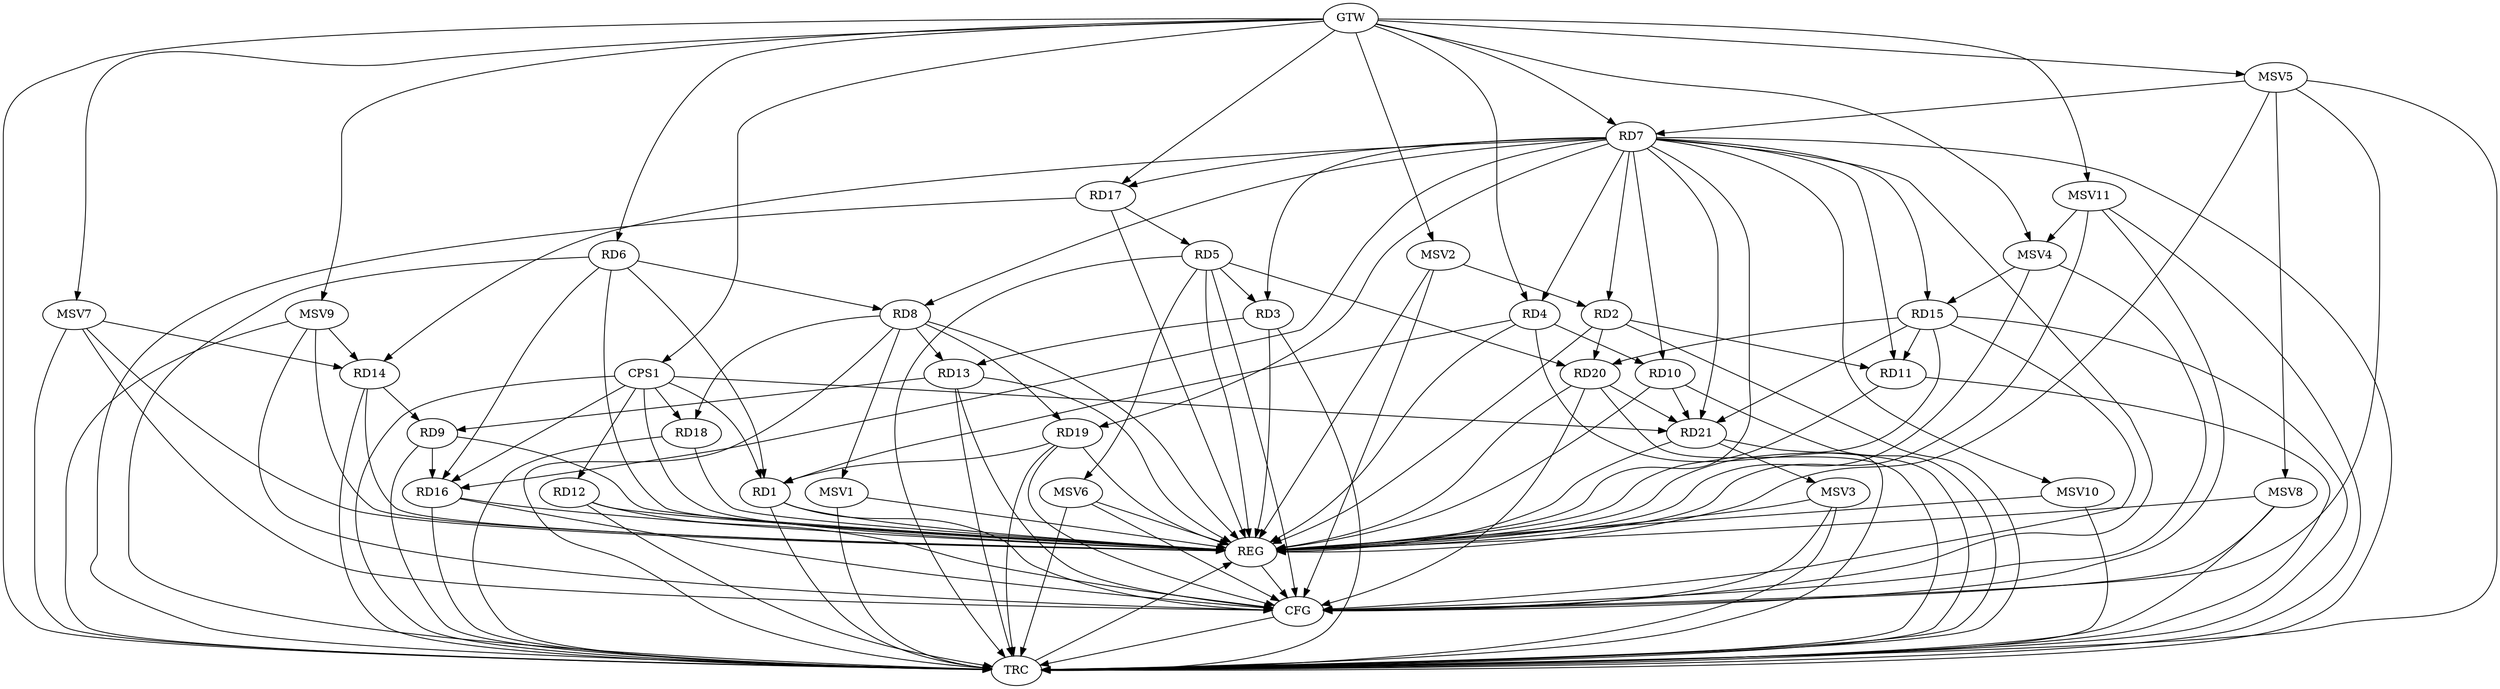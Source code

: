 strict digraph G {
  RD1 [ label="RD1" ];
  RD2 [ label="RD2" ];
  RD3 [ label="RD3" ];
  RD4 [ label="RD4" ];
  RD5 [ label="RD5" ];
  RD6 [ label="RD6" ];
  RD7 [ label="RD7" ];
  RD8 [ label="RD8" ];
  RD9 [ label="RD9" ];
  RD10 [ label="RD10" ];
  RD11 [ label="RD11" ];
  RD12 [ label="RD12" ];
  RD13 [ label="RD13" ];
  RD14 [ label="RD14" ];
  RD15 [ label="RD15" ];
  RD16 [ label="RD16" ];
  RD17 [ label="RD17" ];
  RD18 [ label="RD18" ];
  RD19 [ label="RD19" ];
  RD20 [ label="RD20" ];
  RD21 [ label="RD21" ];
  CPS1 [ label="CPS1" ];
  GTW [ label="GTW" ];
  REG [ label="REG" ];
  CFG [ label="CFG" ];
  TRC [ label="TRC" ];
  MSV1 [ label="MSV1" ];
  MSV2 [ label="MSV2" ];
  MSV3 [ label="MSV3" ];
  MSV4 [ label="MSV4" ];
  MSV5 [ label="MSV5" ];
  MSV6 [ label="MSV6" ];
  MSV7 [ label="MSV7" ];
  MSV8 [ label="MSV8" ];
  MSV9 [ label="MSV9" ];
  MSV10 [ label="MSV10" ];
  MSV11 [ label="MSV11" ];
  RD4 -> RD1;
  RD6 -> RD1;
  RD19 -> RD1;
  RD2 -> RD11;
  RD2 -> RD20;
  RD5 -> RD3;
  RD3 -> RD13;
  RD4 -> RD10;
  RD17 -> RD5;
  RD5 -> RD20;
  RD6 -> RD8;
  RD6 -> RD16;
  RD7 -> RD8;
  RD7 -> RD15;
  RD7 -> RD19;
  RD7 -> RD21;
  RD8 -> RD13;
  RD8 -> RD18;
  RD8 -> RD19;
  RD13 -> RD9;
  RD14 -> RD9;
  RD9 -> RD16;
  RD10 -> RD21;
  RD15 -> RD11;
  RD15 -> RD20;
  RD15 -> RD21;
  RD20 -> RD21;
  CPS1 -> RD1;
  CPS1 -> RD12;
  CPS1 -> RD16;
  CPS1 -> RD18;
  CPS1 -> RD21;
  GTW -> RD4;
  GTW -> RD6;
  GTW -> RD7;
  GTW -> RD17;
  GTW -> CPS1;
  RD1 -> REG;
  RD2 -> REG;
  RD3 -> REG;
  RD4 -> REG;
  RD5 -> REG;
  RD6 -> REG;
  RD7 -> REG;
  RD8 -> REG;
  RD9 -> REG;
  RD10 -> REG;
  RD11 -> REG;
  RD12 -> REG;
  RD13 -> REG;
  RD14 -> REG;
  RD15 -> REG;
  RD16 -> REG;
  RD17 -> REG;
  RD18 -> REG;
  RD19 -> REG;
  RD20 -> REG;
  RD21 -> REG;
  CPS1 -> REG;
  RD16 -> CFG;
  RD15 -> CFG;
  RD19 -> CFG;
  RD5 -> CFG;
  RD20 -> CFG;
  RD7 -> CFG;
  RD13 -> CFG;
  RD12 -> CFG;
  RD1 -> CFG;
  REG -> CFG;
  RD1 -> TRC;
  RD2 -> TRC;
  RD3 -> TRC;
  RD4 -> TRC;
  RD5 -> TRC;
  RD6 -> TRC;
  RD7 -> TRC;
  RD8 -> TRC;
  RD9 -> TRC;
  RD10 -> TRC;
  RD11 -> TRC;
  RD12 -> TRC;
  RD13 -> TRC;
  RD14 -> TRC;
  RD15 -> TRC;
  RD16 -> TRC;
  RD17 -> TRC;
  RD18 -> TRC;
  RD19 -> TRC;
  RD20 -> TRC;
  RD21 -> TRC;
  CPS1 -> TRC;
  GTW -> TRC;
  CFG -> TRC;
  TRC -> REG;
  RD7 -> RD3;
  RD7 -> RD16;
  RD7 -> RD2;
  RD7 -> RD4;
  RD7 -> RD14;
  RD7 -> RD10;
  RD7 -> RD17;
  RD7 -> RD11;
  RD8 -> MSV1;
  MSV1 -> REG;
  MSV1 -> TRC;
  MSV2 -> RD2;
  GTW -> MSV2;
  MSV2 -> REG;
  MSV2 -> CFG;
  RD21 -> MSV3;
  MSV3 -> REG;
  MSV3 -> TRC;
  MSV3 -> CFG;
  MSV4 -> RD15;
  GTW -> MSV4;
  MSV4 -> REG;
  MSV4 -> CFG;
  MSV5 -> RD7;
  GTW -> MSV5;
  MSV5 -> REG;
  MSV5 -> TRC;
  MSV5 -> CFG;
  RD5 -> MSV6;
  MSV6 -> REG;
  MSV6 -> TRC;
  MSV6 -> CFG;
  MSV7 -> RD14;
  GTW -> MSV7;
  MSV7 -> REG;
  MSV7 -> TRC;
  MSV7 -> CFG;
  MSV5 -> MSV8;
  MSV8 -> REG;
  MSV8 -> TRC;
  MSV8 -> CFG;
  MSV9 -> RD14;
  GTW -> MSV9;
  MSV9 -> REG;
  MSV9 -> TRC;
  MSV9 -> CFG;
  RD7 -> MSV10;
  MSV10 -> REG;
  MSV10 -> TRC;
  MSV11 -> MSV4;
  GTW -> MSV11;
  MSV11 -> REG;
  MSV11 -> TRC;
  MSV11 -> CFG;
}
